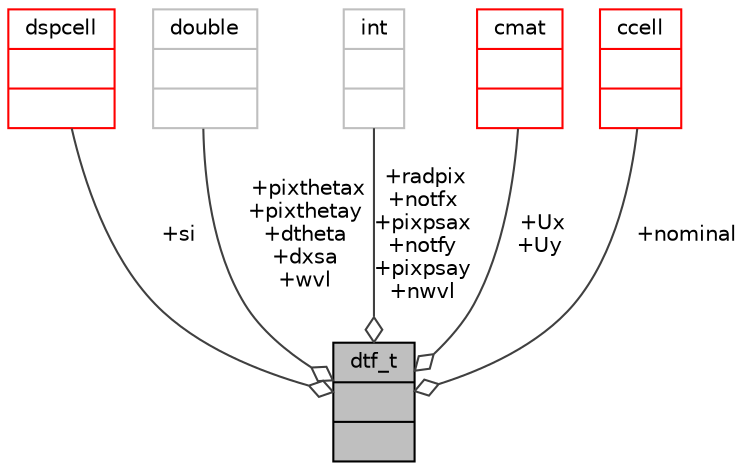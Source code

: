 digraph "dtf_t"
{
 // INTERACTIVE_SVG=YES
  bgcolor="transparent";
  edge [fontname="Helvetica",fontsize="10",labelfontname="Helvetica",labelfontsize="10"];
  node [fontname="Helvetica",fontsize="10",shape=record];
  Node1 [label="{dtf_t\n||}",height=0.2,width=0.4,color="black", fillcolor="grey75", style="filled", fontcolor="black"];
  Node2 -> Node1 [color="grey25",fontsize="10",style="solid",label=" +si" ,arrowhead="odiamond",fontname="Helvetica"];
  Node2 [label="{dspcell\n||}",height=0.2,width=0.4,color="red",URL="$type_8h.html#structdspcell"];
  Node4 -> Node1 [color="grey25",fontsize="10",style="solid",label=" +pixthetax\n+pixthetay\n+dtheta\n+dxsa\n+wvl" ,arrowhead="odiamond",fontname="Helvetica"];
  Node4 [label="{double\n||}",height=0.2,width=0.4,color="grey75"];
  Node5 -> Node1 [color="grey25",fontsize="10",style="solid",label=" +radpix\n+notfx\n+pixpsax\n+notfy\n+pixpsay\n+nwvl" ,arrowhead="odiamond",fontname="Helvetica"];
  Node5 [label="{int\n||}",height=0.2,width=0.4,color="grey75"];
  Node6 -> Node1 [color="grey25",fontsize="10",style="solid",label=" +Ux\n+Uy" ,arrowhead="odiamond",fontname="Helvetica"];
  Node6 [label="{cmat\n||}",height=0.2,width=0.4,color="red",URL="$type_8h.html#structcmat"];
  Node8 -> Node1 [color="grey25",fontsize="10",style="solid",label=" +nominal" ,arrowhead="odiamond",fontname="Helvetica"];
  Node8 [label="{ccell\n||}",height=0.2,width=0.4,color="red",URL="$type_8h.html#structccell"];
}
